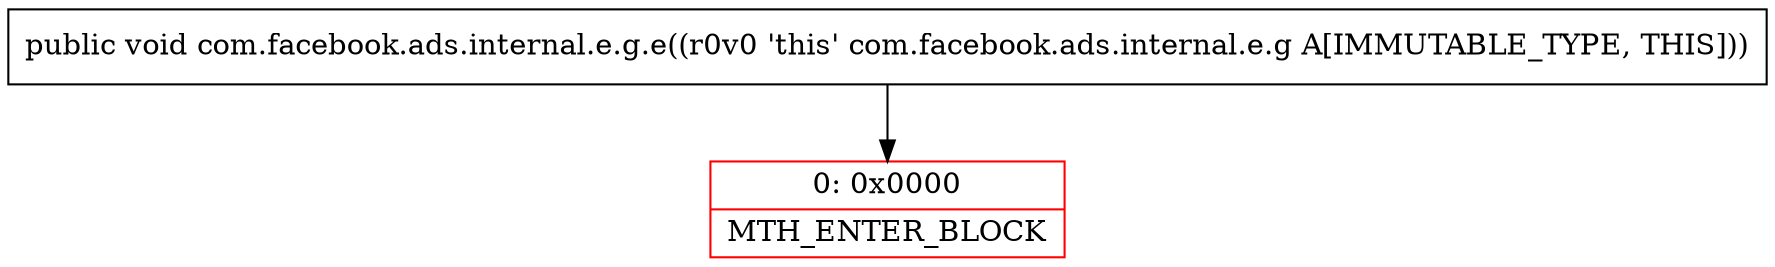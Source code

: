 digraph "CFG forcom.facebook.ads.internal.e.g.e()V" {
subgraph cluster_Region_107863277 {
label = "R(0)";
node [shape=record,color=blue];
}
Node_0 [shape=record,color=red,label="{0\:\ 0x0000|MTH_ENTER_BLOCK\l}"];
MethodNode[shape=record,label="{public void com.facebook.ads.internal.e.g.e((r0v0 'this' com.facebook.ads.internal.e.g A[IMMUTABLE_TYPE, THIS])) }"];
MethodNode -> Node_0;
}

